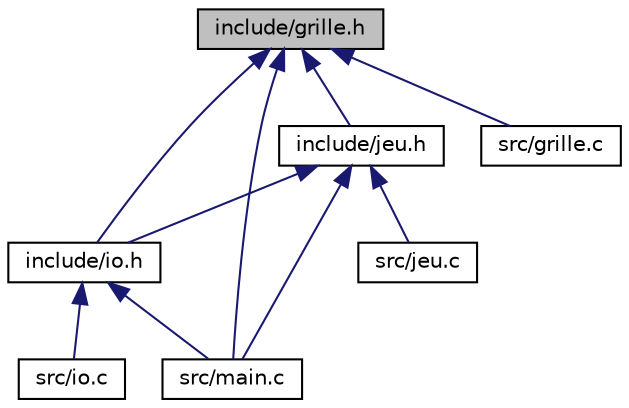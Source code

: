 digraph "include/grille.h"
{
  edge [fontname="Helvetica",fontsize="10",labelfontname="Helvetica",labelfontsize="10"];
  node [fontname="Helvetica",fontsize="10",shape=record];
  Node4 [label="include/grille.h",height=0.2,width=0.4,color="black", fillcolor="grey75", style="filled", fontcolor="black"];
  Node4 -> Node5 [dir="back",color="midnightblue",fontsize="10",style="solid",fontname="Helvetica"];
  Node5 [label="include/io.h",height=0.2,width=0.4,color="black", fillcolor="white", style="filled",URL="$io_8h.html"];
  Node5 -> Node6 [dir="back",color="midnightblue",fontsize="10",style="solid",fontname="Helvetica"];
  Node6 [label="src/io.c",height=0.2,width=0.4,color="black", fillcolor="white", style="filled",URL="$io_8c.html"];
  Node5 -> Node7 [dir="back",color="midnightblue",fontsize="10",style="solid",fontname="Helvetica"];
  Node7 [label="src/main.c",height=0.2,width=0.4,color="black", fillcolor="white", style="filled",URL="$main_8c.html"];
  Node4 -> Node8 [dir="back",color="midnightblue",fontsize="10",style="solid",fontname="Helvetica"];
  Node8 [label="include/jeu.h",height=0.2,width=0.4,color="black", fillcolor="white", style="filled",URL="$jeu_8h.html"];
  Node8 -> Node5 [dir="back",color="midnightblue",fontsize="10",style="solid",fontname="Helvetica"];
  Node8 -> Node9 [dir="back",color="midnightblue",fontsize="10",style="solid",fontname="Helvetica"];
  Node9 [label="src/jeu.c",height=0.2,width=0.4,color="black", fillcolor="white", style="filled",URL="$jeu_8c.html"];
  Node8 -> Node7 [dir="back",color="midnightblue",fontsize="10",style="solid",fontname="Helvetica"];
  Node4 -> Node10 [dir="back",color="midnightblue",fontsize="10",style="solid",fontname="Helvetica"];
  Node10 [label="src/grille.c",height=0.2,width=0.4,color="black", fillcolor="white", style="filled",URL="$grille_8c.html"];
  Node4 -> Node7 [dir="back",color="midnightblue",fontsize="10",style="solid",fontname="Helvetica"];
}
